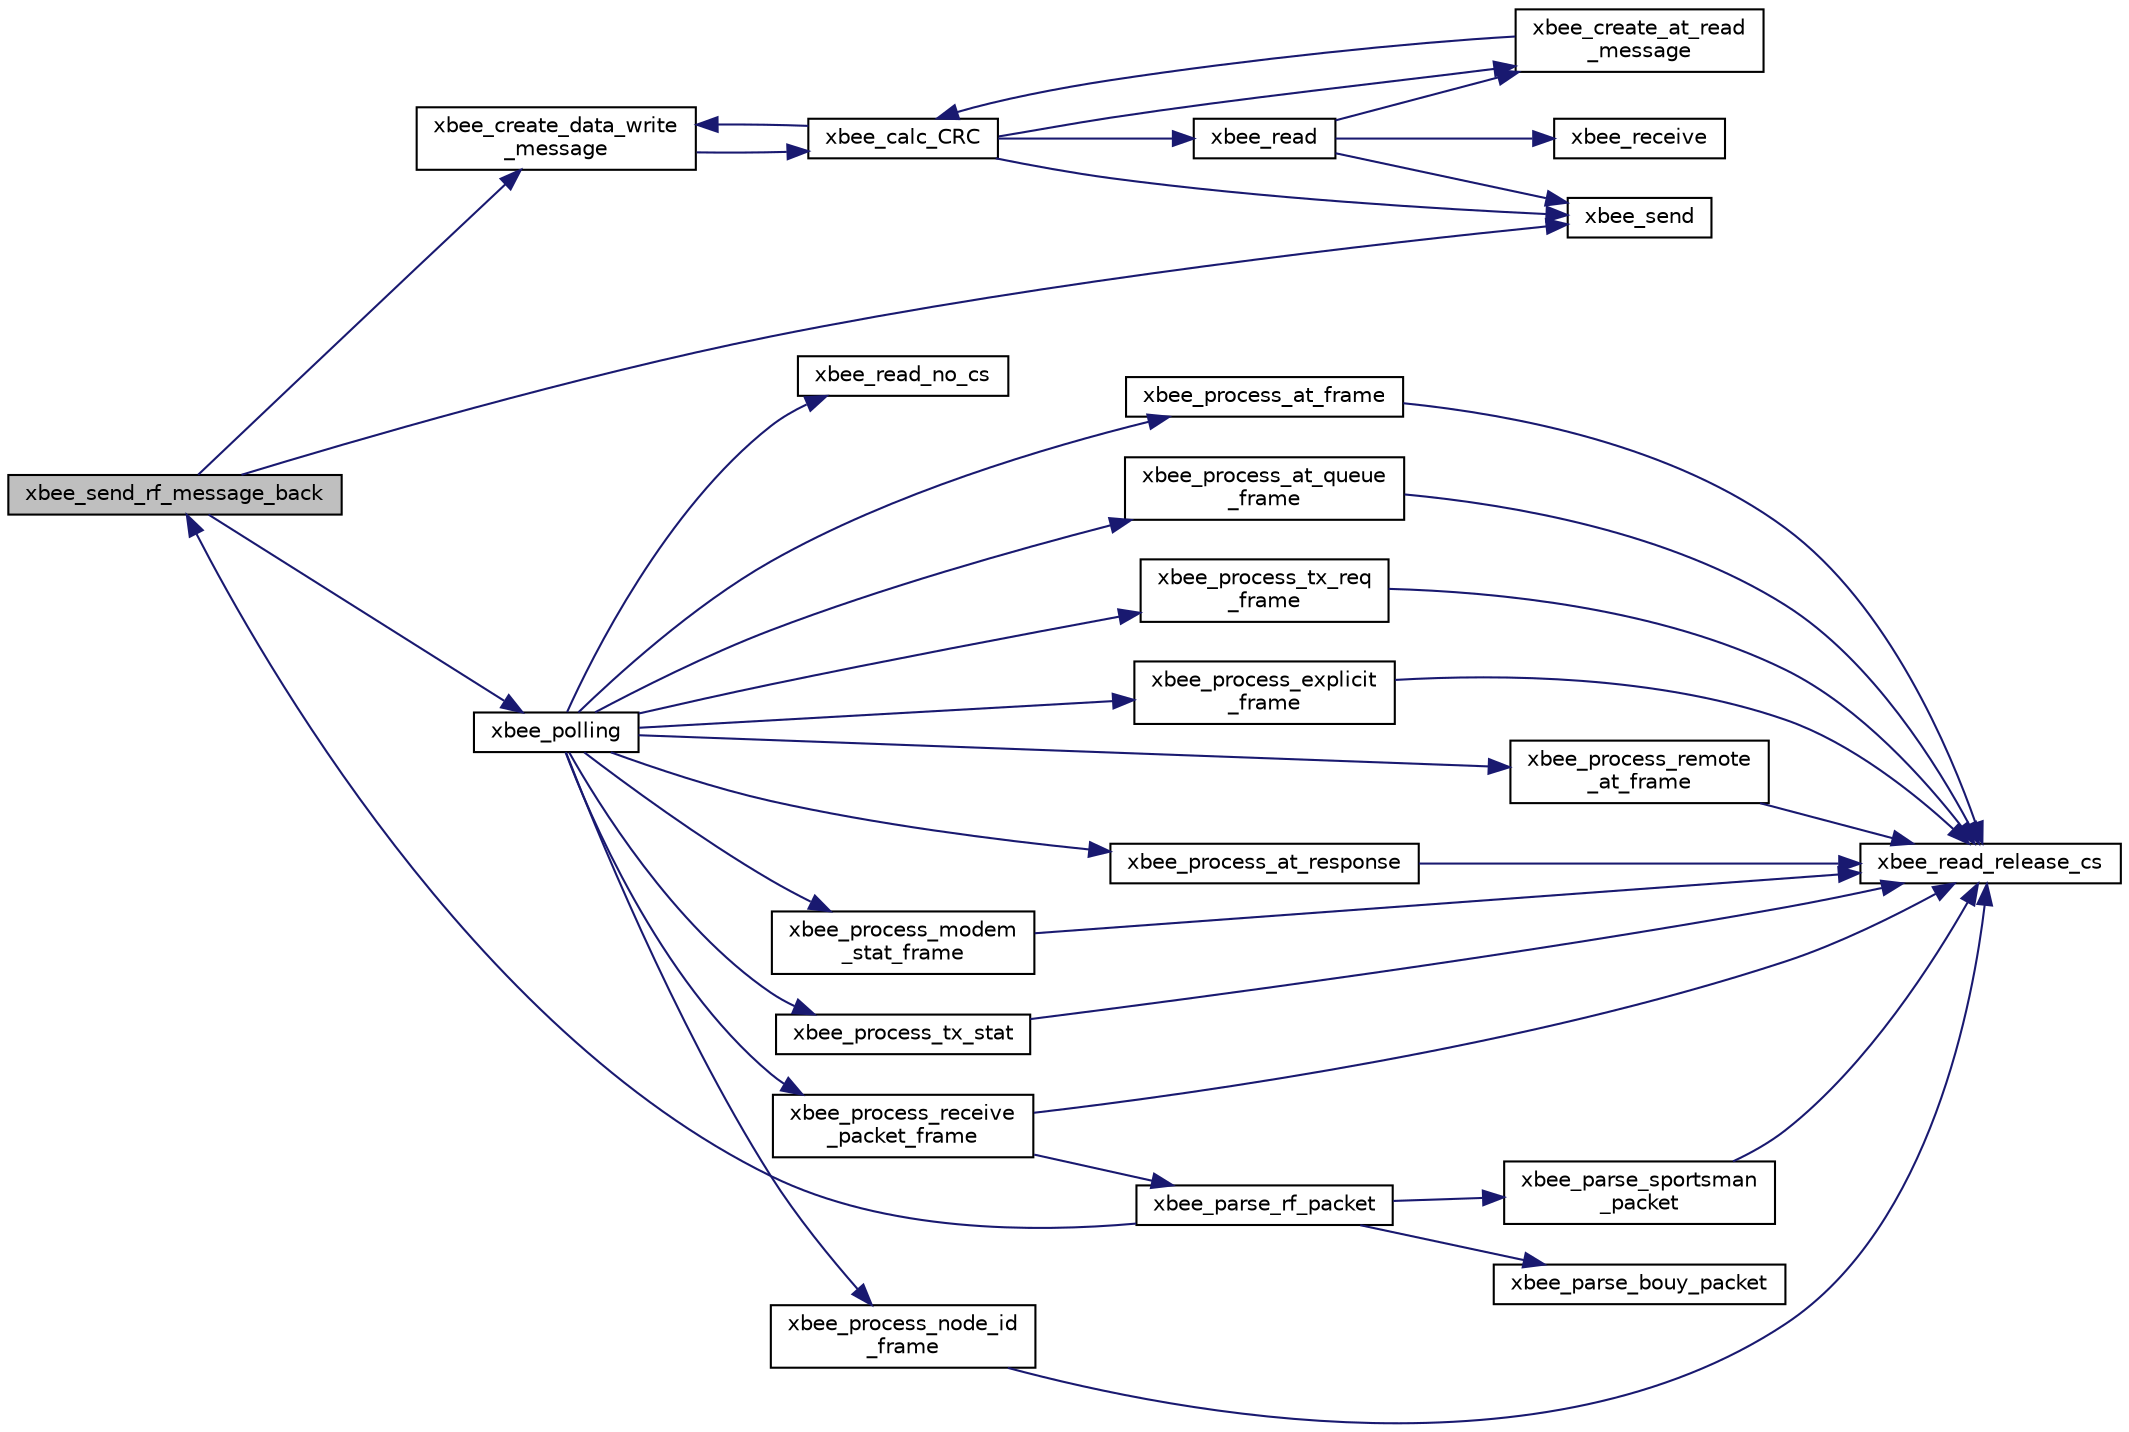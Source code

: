digraph "xbee_send_rf_message_back"
{
  edge [fontname="Helvetica",fontsize="10",labelfontname="Helvetica",labelfontsize="10"];
  node [fontname="Helvetica",fontsize="10",shape=record];
  rankdir="LR";
  Node1 [label="xbee_send_rf_message_back",height=0.2,width=0.4,color="black", fillcolor="grey75", style="filled", fontcolor="black"];
  Node1 -> Node2 [color="midnightblue",fontsize="10",style="solid",fontname="Helvetica"];
  Node2 [label="xbee_create_data_write\l_message",height=0.2,width=0.4,color="black", fillcolor="white", style="filled",URL="$group___x_b_e_e.html#gaec25bb3748a6a8ed0ed3a95df30bb885",tooltip="Sending telemetry data over air. "];
  Node2 -> Node3 [color="midnightblue",fontsize="10",style="solid",fontname="Helvetica"];
  Node3 [label="xbee_calc_CRC",height=0.2,width=0.4,color="black", fillcolor="white", style="filled",URL="$group___x_b_e_e.html#ga350cf9addd8a53d61a827112ce70e1cf",tooltip="Calculate Xbee CRC. "];
  Node3 -> Node4 [color="midnightblue",fontsize="10",style="solid",fontname="Helvetica"];
  Node4 [label="xbee_read",height=0.2,width=0.4,color="black", fillcolor="white", style="filled",URL="$group___x_b_e_e.html#ga5254e1be6790abc2bcee85d67da7f63d"];
  Node4 -> Node5 [color="midnightblue",fontsize="10",style="solid",fontname="Helvetica"];
  Node5 [label="xbee_create_at_read\l_message",height=0.2,width=0.4,color="black", fillcolor="white", style="filled",URL="$group___x_b_e_e.html#gad5fc55d4988dc4eba587b44d17a1fe20",tooltip="Form SPI AT read message packet. "];
  Node5 -> Node3 [color="midnightblue",fontsize="10",style="solid",fontname="Helvetica"];
  Node4 -> Node6 [color="midnightblue",fontsize="10",style="solid",fontname="Helvetica"];
  Node6 [label="xbee_send",height=0.2,width=0.4,color="black", fillcolor="white", style="filled",URL="$group___x_b_e_e.html#ga7021d2a9da606e65cda41ecbff0c0648"];
  Node4 -> Node7 [color="midnightblue",fontsize="10",style="solid",fontname="Helvetica"];
  Node7 [label="xbee_receive",height=0.2,width=0.4,color="black", fillcolor="white", style="filled",URL="$group___x_b_e_e.html#ga795c0c12ac17bc19a63fd2868174fa46",tooltip="Low-level SPI reading operation. "];
  Node3 -> Node5 [color="midnightblue",fontsize="10",style="solid",fontname="Helvetica"];
  Node3 -> Node6 [color="midnightblue",fontsize="10",style="solid",fontname="Helvetica"];
  Node3 -> Node2 [color="midnightblue",fontsize="10",style="solid",fontname="Helvetica"];
  Node1 -> Node8 [color="midnightblue",fontsize="10",style="solid",fontname="Helvetica"];
  Node8 [label="xbee_polling",height=0.2,width=0.4,color="black", fillcolor="white", style="filled",URL="$group___x_b_e_e.html#ga341983a0050640556d238b8e13481cf1",tooltip="Poll and parse data from spi. "];
  Node8 -> Node9 [color="midnightblue",fontsize="10",style="solid",fontname="Helvetica"];
  Node9 [label="xbee_read_no_cs",height=0.2,width=0.4,color="black", fillcolor="white", style="filled",URL="$group___x_b_e_e.html#ga8a8e2507ce3548a284bc2bb67b027d0b",tooltip="Reading  of data from spi, don not release CS. "];
  Node8 -> Node10 [color="midnightblue",fontsize="10",style="solid",fontname="Helvetica"];
  Node10 [label="xbee_process_at_frame",height=0.2,width=0.4,color="black", fillcolor="white", style="filled",URL="$group___x_b_e_e.html#ga4d1f88b1a58dde336a188386f035370e"];
  Node10 -> Node11 [color="midnightblue",fontsize="10",style="solid",fontname="Helvetica"];
  Node11 [label="xbee_read_release_cs",height=0.2,width=0.4,color="black", fillcolor="white", style="filled",URL="$group___x_b_e_e.html#ga13d35e4fc0efbce1a806d18067be08f9",tooltip="Reading data from SPI with releasing CS in the end. "];
  Node8 -> Node12 [color="midnightblue",fontsize="10",style="solid",fontname="Helvetica"];
  Node12 [label="xbee_process_at_queue\l_frame",height=0.2,width=0.4,color="black", fillcolor="white", style="filled",URL="$group___x_b_e_e.html#gae2d50e9734ede27f7b54bce93b0bb5db"];
  Node12 -> Node11 [color="midnightblue",fontsize="10",style="solid",fontname="Helvetica"];
  Node8 -> Node13 [color="midnightblue",fontsize="10",style="solid",fontname="Helvetica"];
  Node13 [label="xbee_process_tx_req\l_frame",height=0.2,width=0.4,color="black", fillcolor="white", style="filled",URL="$group___x_b_e_e.html#ga7a875bfa2bfe583a92d42906f72aef9a"];
  Node13 -> Node11 [color="midnightblue",fontsize="10",style="solid",fontname="Helvetica"];
  Node8 -> Node14 [color="midnightblue",fontsize="10",style="solid",fontname="Helvetica"];
  Node14 [label="xbee_process_explicit\l_frame",height=0.2,width=0.4,color="black", fillcolor="white", style="filled",URL="$group___x_b_e_e.html#ga919ab0aafbef27087257c6e4c8046dec"];
  Node14 -> Node11 [color="midnightblue",fontsize="10",style="solid",fontname="Helvetica"];
  Node8 -> Node15 [color="midnightblue",fontsize="10",style="solid",fontname="Helvetica"];
  Node15 [label="xbee_process_remote\l_at_frame",height=0.2,width=0.4,color="black", fillcolor="white", style="filled",URL="$group___x_b_e_e.html#ga9207781d66b2ca5ab730e1957800e8bc"];
  Node15 -> Node11 [color="midnightblue",fontsize="10",style="solid",fontname="Helvetica"];
  Node8 -> Node16 [color="midnightblue",fontsize="10",style="solid",fontname="Helvetica"];
  Node16 [label="xbee_process_at_response",height=0.2,width=0.4,color="black", fillcolor="white", style="filled",URL="$group___x_b_e_e.html#ga1791b581c0cef2506ebb76b100ff0ac0"];
  Node16 -> Node11 [color="midnightblue",fontsize="10",style="solid",fontname="Helvetica"];
  Node8 -> Node17 [color="midnightblue",fontsize="10",style="solid",fontname="Helvetica"];
  Node17 [label="xbee_process_modem\l_stat_frame",height=0.2,width=0.4,color="black", fillcolor="white", style="filled",URL="$group___x_b_e_e.html#gae4d681ec824990ffec24ca915be4d8a7"];
  Node17 -> Node11 [color="midnightblue",fontsize="10",style="solid",fontname="Helvetica"];
  Node8 -> Node18 [color="midnightblue",fontsize="10",style="solid",fontname="Helvetica"];
  Node18 [label="xbee_process_tx_stat",height=0.2,width=0.4,color="black", fillcolor="white", style="filled",URL="$group___x_b_e_e.html#ga7493166f703a3b1b956e7d9e48383410"];
  Node18 -> Node11 [color="midnightblue",fontsize="10",style="solid",fontname="Helvetica"];
  Node8 -> Node19 [color="midnightblue",fontsize="10",style="solid",fontname="Helvetica"];
  Node19 [label="xbee_process_receive\l_packet_frame",height=0.2,width=0.4,color="black", fillcolor="white", style="filled",URL="$group___x_b_e_e.html#gaf5bbf8926649923f15e540bc9117c5e0",tooltip="Reads all data from Xbee via SPI. "];
  Node19 -> Node11 [color="midnightblue",fontsize="10",style="solid",fontname="Helvetica"];
  Node19 -> Node20 [color="midnightblue",fontsize="10",style="solid",fontname="Helvetica"];
  Node20 [label="xbee_parse_rf_packet",height=0.2,width=0.4,color="black", fillcolor="white", style="filled",URL="$group___x_b_e_e.html#ga0b878255a5cf56364a31fb8999724a17",tooltip="Parse incoming message. "];
  Node20 -> Node21 [color="midnightblue",fontsize="10",style="solid",fontname="Helvetica"];
  Node21 [label="xbee_parse_bouy_packet",height=0.2,width=0.4,color="black", fillcolor="white", style="filled",URL="$group___x_b_e_e.html#ga8796f9f0e06ac8f7fbcb5387aa06aeaf",tooltip="Copy data from received packet to bouy struct. "];
  Node20 -> Node22 [color="midnightblue",fontsize="10",style="solid",fontname="Helvetica"];
  Node22 [label="xbee_parse_sportsman\l_packet",height=0.2,width=0.4,color="black", fillcolor="white", style="filled",URL="$group___x_b_e_e.html#ga536b743d1649225664a9ba8deb1d3ca3",tooltip="Copy data from received packet to sportsman struct. "];
  Node22 -> Node11 [color="midnightblue",fontsize="10",style="solid",fontname="Helvetica"];
  Node20 -> Node1 [color="midnightblue",fontsize="10",style="solid",fontname="Helvetica"];
  Node8 -> Node23 [color="midnightblue",fontsize="10",style="solid",fontname="Helvetica"];
  Node23 [label="xbee_process_node_id\l_frame",height=0.2,width=0.4,color="black", fillcolor="white", style="filled",URL="$group___x_b_e_e.html#ga603d370aa284c0d00ff866b7ae45b889",tooltip="Indication if broadcast message. "];
  Node23 -> Node11 [color="midnightblue",fontsize="10",style="solid",fontname="Helvetica"];
  Node1 -> Node6 [color="midnightblue",fontsize="10",style="solid",fontname="Helvetica"];
}
